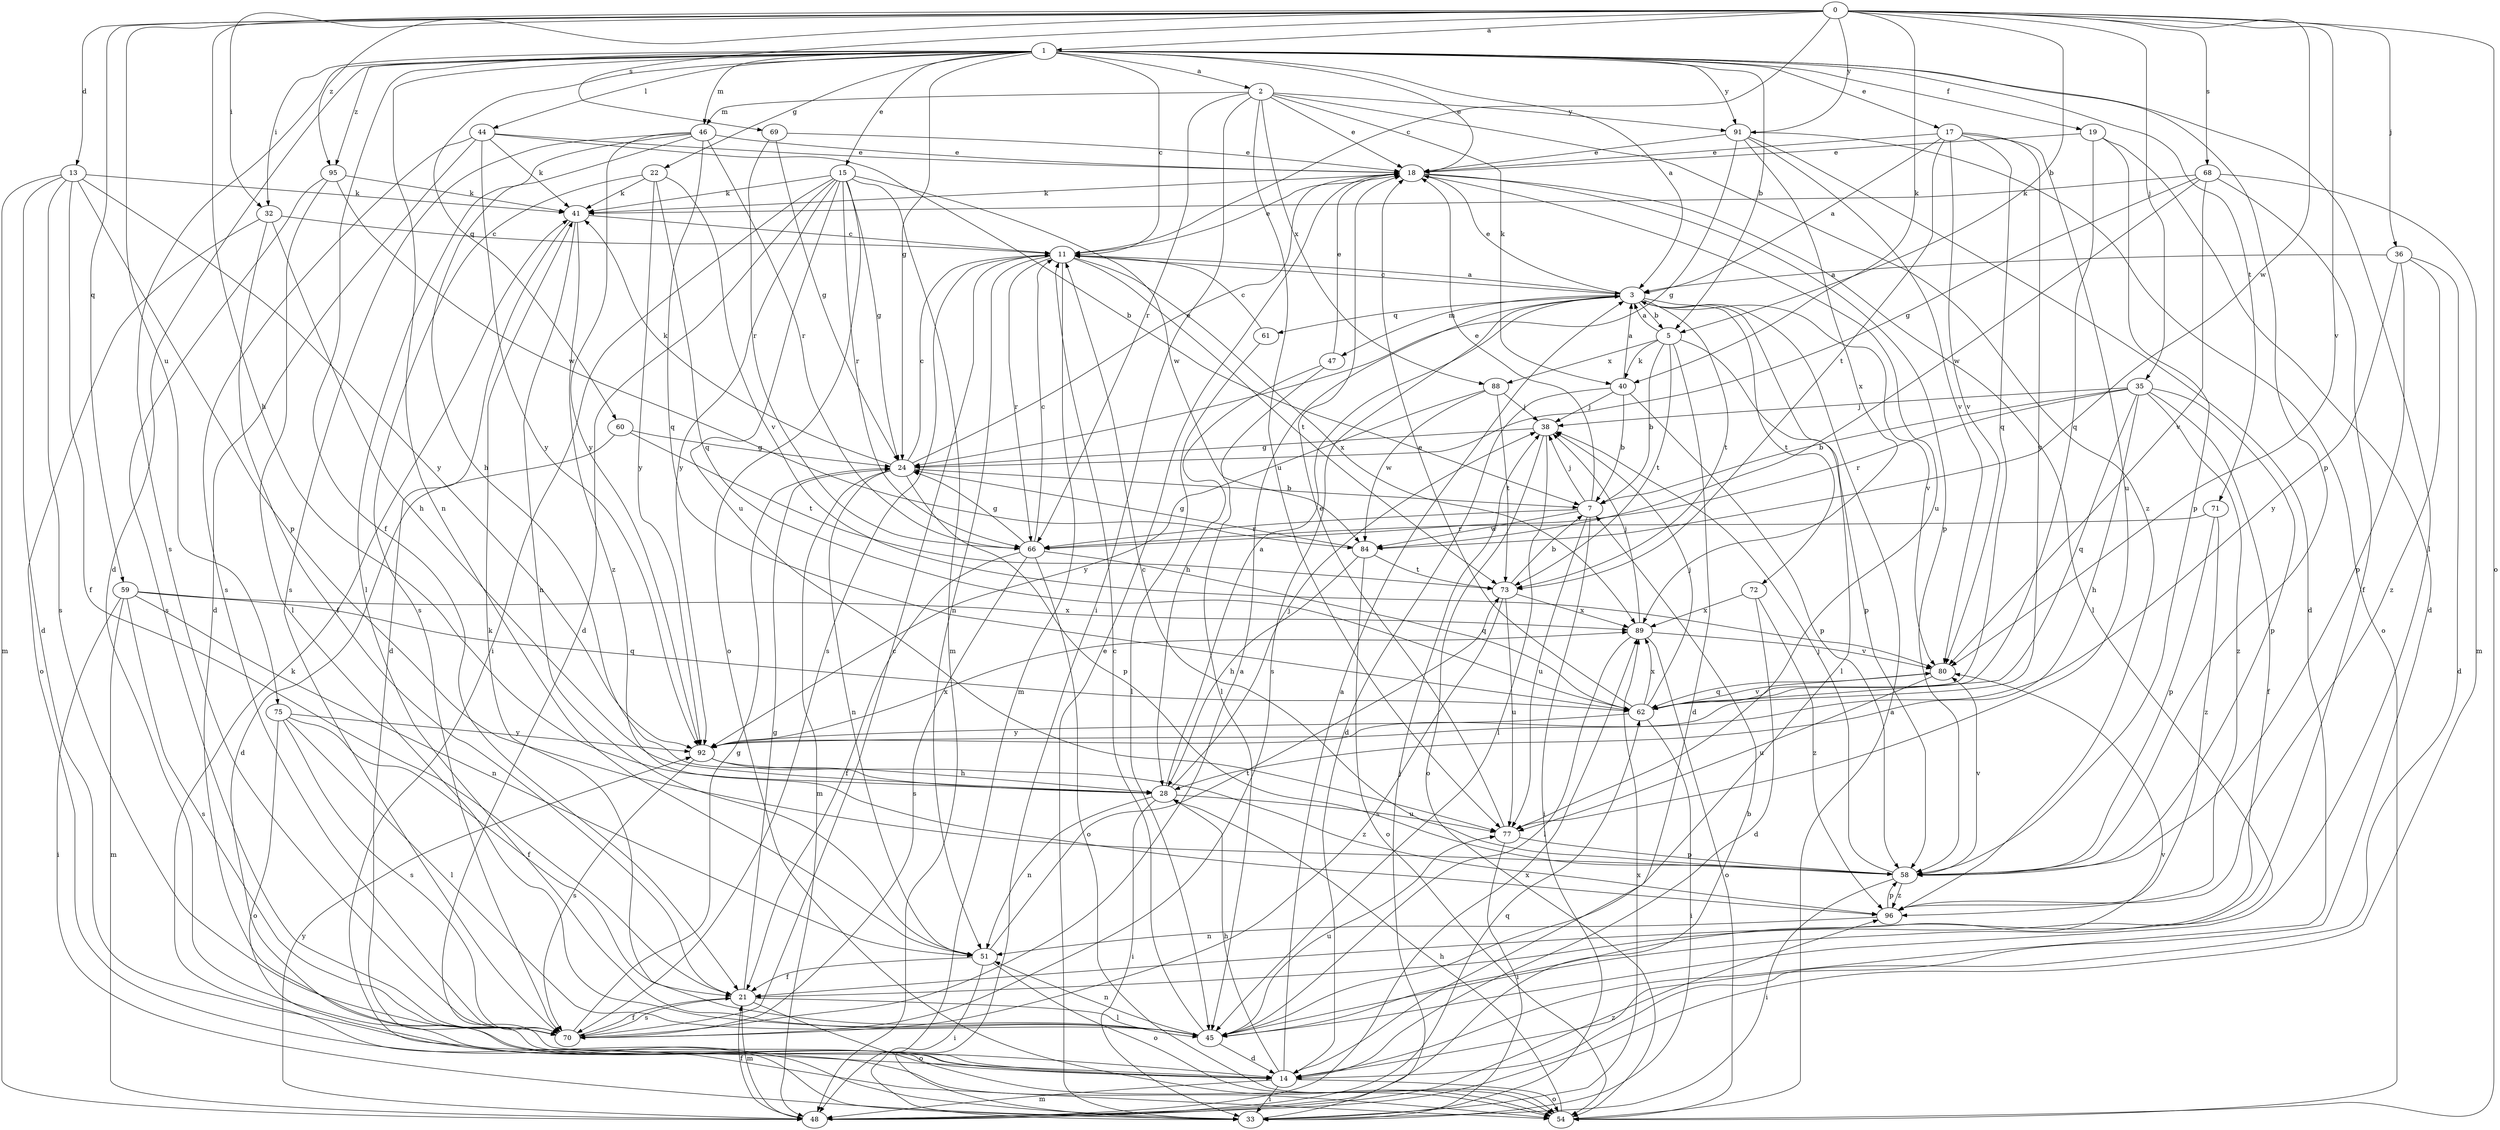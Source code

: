 strict digraph  {
0;
1;
2;
3;
5;
7;
11;
13;
14;
15;
17;
18;
19;
21;
22;
24;
28;
32;
33;
35;
36;
38;
40;
41;
44;
45;
46;
47;
48;
51;
54;
58;
59;
60;
61;
62;
66;
68;
69;
70;
71;
72;
73;
75;
77;
80;
84;
88;
89;
91;
92;
95;
96;
0 -> 1  [label=a];
0 -> 5  [label=b];
0 -> 11  [label=c];
0 -> 13  [label=d];
0 -> 28  [label=h];
0 -> 32  [label=i];
0 -> 35  [label=j];
0 -> 36  [label=j];
0 -> 40  [label=k];
0 -> 54  [label=o];
0 -> 59  [label=q];
0 -> 68  [label=s];
0 -> 69  [label=s];
0 -> 75  [label=u];
0 -> 80  [label=v];
0 -> 84  [label=w];
0 -> 91  [label=y];
0 -> 95  [label=z];
1 -> 2  [label=a];
1 -> 3  [label=a];
1 -> 5  [label=b];
1 -> 11  [label=c];
1 -> 14  [label=d];
1 -> 15  [label=e];
1 -> 17  [label=e];
1 -> 18  [label=e];
1 -> 19  [label=f];
1 -> 21  [label=f];
1 -> 22  [label=g];
1 -> 24  [label=g];
1 -> 32  [label=i];
1 -> 44  [label=l];
1 -> 45  [label=l];
1 -> 46  [label=m];
1 -> 51  [label=n];
1 -> 58  [label=p];
1 -> 60  [label=q];
1 -> 70  [label=s];
1 -> 71  [label=t];
1 -> 91  [label=y];
1 -> 95  [label=z];
2 -> 18  [label=e];
2 -> 33  [label=i];
2 -> 40  [label=k];
2 -> 46  [label=m];
2 -> 66  [label=r];
2 -> 77  [label=u];
2 -> 88  [label=x];
2 -> 91  [label=y];
2 -> 96  [label=z];
3 -> 5  [label=b];
3 -> 11  [label=c];
3 -> 18  [label=e];
3 -> 45  [label=l];
3 -> 47  [label=m];
3 -> 61  [label=q];
3 -> 70  [label=s];
3 -> 72  [label=t];
3 -> 73  [label=t];
3 -> 80  [label=v];
5 -> 3  [label=a];
5 -> 7  [label=b];
5 -> 14  [label=d];
5 -> 40  [label=k];
5 -> 58  [label=p];
5 -> 73  [label=t];
5 -> 88  [label=x];
7 -> 18  [label=e];
7 -> 33  [label=i];
7 -> 38  [label=j];
7 -> 66  [label=r];
7 -> 77  [label=u];
7 -> 84  [label=w];
11 -> 3  [label=a];
11 -> 18  [label=e];
11 -> 48  [label=m];
11 -> 51  [label=n];
11 -> 66  [label=r];
11 -> 70  [label=s];
11 -> 73  [label=t];
11 -> 89  [label=x];
13 -> 14  [label=d];
13 -> 21  [label=f];
13 -> 41  [label=k];
13 -> 48  [label=m];
13 -> 58  [label=p];
13 -> 70  [label=s];
13 -> 92  [label=y];
14 -> 3  [label=a];
14 -> 28  [label=h];
14 -> 33  [label=i];
14 -> 48  [label=m];
14 -> 54  [label=o];
15 -> 14  [label=d];
15 -> 24  [label=g];
15 -> 33  [label=i];
15 -> 41  [label=k];
15 -> 48  [label=m];
15 -> 54  [label=o];
15 -> 66  [label=r];
15 -> 77  [label=u];
15 -> 84  [label=w];
15 -> 92  [label=y];
17 -> 3  [label=a];
17 -> 18  [label=e];
17 -> 62  [label=q];
17 -> 73  [label=t];
17 -> 77  [label=u];
17 -> 80  [label=v];
17 -> 92  [label=y];
18 -> 41  [label=k];
18 -> 45  [label=l];
18 -> 58  [label=p];
18 -> 77  [label=u];
19 -> 14  [label=d];
19 -> 18  [label=e];
19 -> 58  [label=p];
19 -> 62  [label=q];
21 -> 24  [label=g];
21 -> 45  [label=l];
21 -> 48  [label=m];
21 -> 54  [label=o];
21 -> 70  [label=s];
22 -> 41  [label=k];
22 -> 62  [label=q];
22 -> 70  [label=s];
22 -> 80  [label=v];
22 -> 92  [label=y];
24 -> 7  [label=b];
24 -> 11  [label=c];
24 -> 18  [label=e];
24 -> 41  [label=k];
24 -> 48  [label=m];
24 -> 51  [label=n];
24 -> 58  [label=p];
28 -> 3  [label=a];
28 -> 33  [label=i];
28 -> 38  [label=j];
28 -> 51  [label=n];
28 -> 77  [label=u];
32 -> 11  [label=c];
32 -> 21  [label=f];
32 -> 28  [label=h];
32 -> 54  [label=o];
33 -> 18  [label=e];
33 -> 38  [label=j];
33 -> 41  [label=k];
33 -> 89  [label=x];
35 -> 7  [label=b];
35 -> 21  [label=f];
35 -> 28  [label=h];
35 -> 38  [label=j];
35 -> 58  [label=p];
35 -> 62  [label=q];
35 -> 66  [label=r];
35 -> 96  [label=z];
36 -> 3  [label=a];
36 -> 14  [label=d];
36 -> 58  [label=p];
36 -> 92  [label=y];
36 -> 96  [label=z];
38 -> 24  [label=g];
38 -> 45  [label=l];
38 -> 54  [label=o];
40 -> 3  [label=a];
40 -> 7  [label=b];
40 -> 14  [label=d];
40 -> 38  [label=j];
40 -> 58  [label=p];
41 -> 11  [label=c];
41 -> 14  [label=d];
41 -> 51  [label=n];
41 -> 96  [label=z];
44 -> 7  [label=b];
44 -> 14  [label=d];
44 -> 18  [label=e];
44 -> 41  [label=k];
44 -> 70  [label=s];
44 -> 92  [label=y];
45 -> 11  [label=c];
45 -> 14  [label=d];
45 -> 41  [label=k];
45 -> 51  [label=n];
45 -> 77  [label=u];
45 -> 80  [label=v];
46 -> 18  [label=e];
46 -> 28  [label=h];
46 -> 45  [label=l];
46 -> 62  [label=q];
46 -> 66  [label=r];
46 -> 70  [label=s];
46 -> 92  [label=y];
47 -> 18  [label=e];
47 -> 28  [label=h];
47 -> 45  [label=l];
48 -> 7  [label=b];
48 -> 21  [label=f];
48 -> 62  [label=q];
48 -> 89  [label=x];
48 -> 92  [label=y];
48 -> 96  [label=z];
51 -> 21  [label=f];
51 -> 33  [label=i];
51 -> 54  [label=o];
51 -> 73  [label=t];
54 -> 3  [label=a];
54 -> 28  [label=h];
58 -> 11  [label=c];
58 -> 33  [label=i];
58 -> 38  [label=j];
58 -> 80  [label=v];
58 -> 96  [label=z];
59 -> 33  [label=i];
59 -> 48  [label=m];
59 -> 51  [label=n];
59 -> 62  [label=q];
59 -> 70  [label=s];
59 -> 89  [label=x];
60 -> 14  [label=d];
60 -> 24  [label=g];
60 -> 73  [label=t];
61 -> 11  [label=c];
61 -> 45  [label=l];
62 -> 18  [label=e];
62 -> 33  [label=i];
62 -> 38  [label=j];
62 -> 80  [label=v];
62 -> 89  [label=x];
62 -> 92  [label=y];
66 -> 11  [label=c];
66 -> 21  [label=f];
66 -> 24  [label=g];
66 -> 54  [label=o];
66 -> 62  [label=q];
66 -> 70  [label=s];
68 -> 21  [label=f];
68 -> 24  [label=g];
68 -> 41  [label=k];
68 -> 48  [label=m];
68 -> 80  [label=v];
68 -> 84  [label=w];
69 -> 18  [label=e];
69 -> 24  [label=g];
69 -> 66  [label=r];
70 -> 3  [label=a];
70 -> 11  [label=c];
70 -> 21  [label=f];
70 -> 24  [label=g];
71 -> 58  [label=p];
71 -> 66  [label=r];
71 -> 96  [label=z];
72 -> 14  [label=d];
72 -> 89  [label=x];
72 -> 96  [label=z];
73 -> 7  [label=b];
73 -> 70  [label=s];
73 -> 77  [label=u];
73 -> 89  [label=x];
75 -> 21  [label=f];
75 -> 45  [label=l];
75 -> 54  [label=o];
75 -> 70  [label=s];
75 -> 92  [label=y];
77 -> 18  [label=e];
77 -> 33  [label=i];
77 -> 58  [label=p];
80 -> 62  [label=q];
80 -> 77  [label=u];
84 -> 24  [label=g];
84 -> 28  [label=h];
84 -> 54  [label=o];
84 -> 73  [label=t];
88 -> 38  [label=j];
88 -> 73  [label=t];
88 -> 84  [label=w];
88 -> 92  [label=y];
89 -> 38  [label=j];
89 -> 45  [label=l];
89 -> 54  [label=o];
89 -> 80  [label=v];
91 -> 14  [label=d];
91 -> 18  [label=e];
91 -> 24  [label=g];
91 -> 54  [label=o];
91 -> 80  [label=v];
91 -> 89  [label=x];
92 -> 28  [label=h];
92 -> 70  [label=s];
92 -> 89  [label=x];
92 -> 96  [label=z];
95 -> 41  [label=k];
95 -> 45  [label=l];
95 -> 70  [label=s];
95 -> 84  [label=w];
96 -> 51  [label=n];
96 -> 58  [label=p];
}
